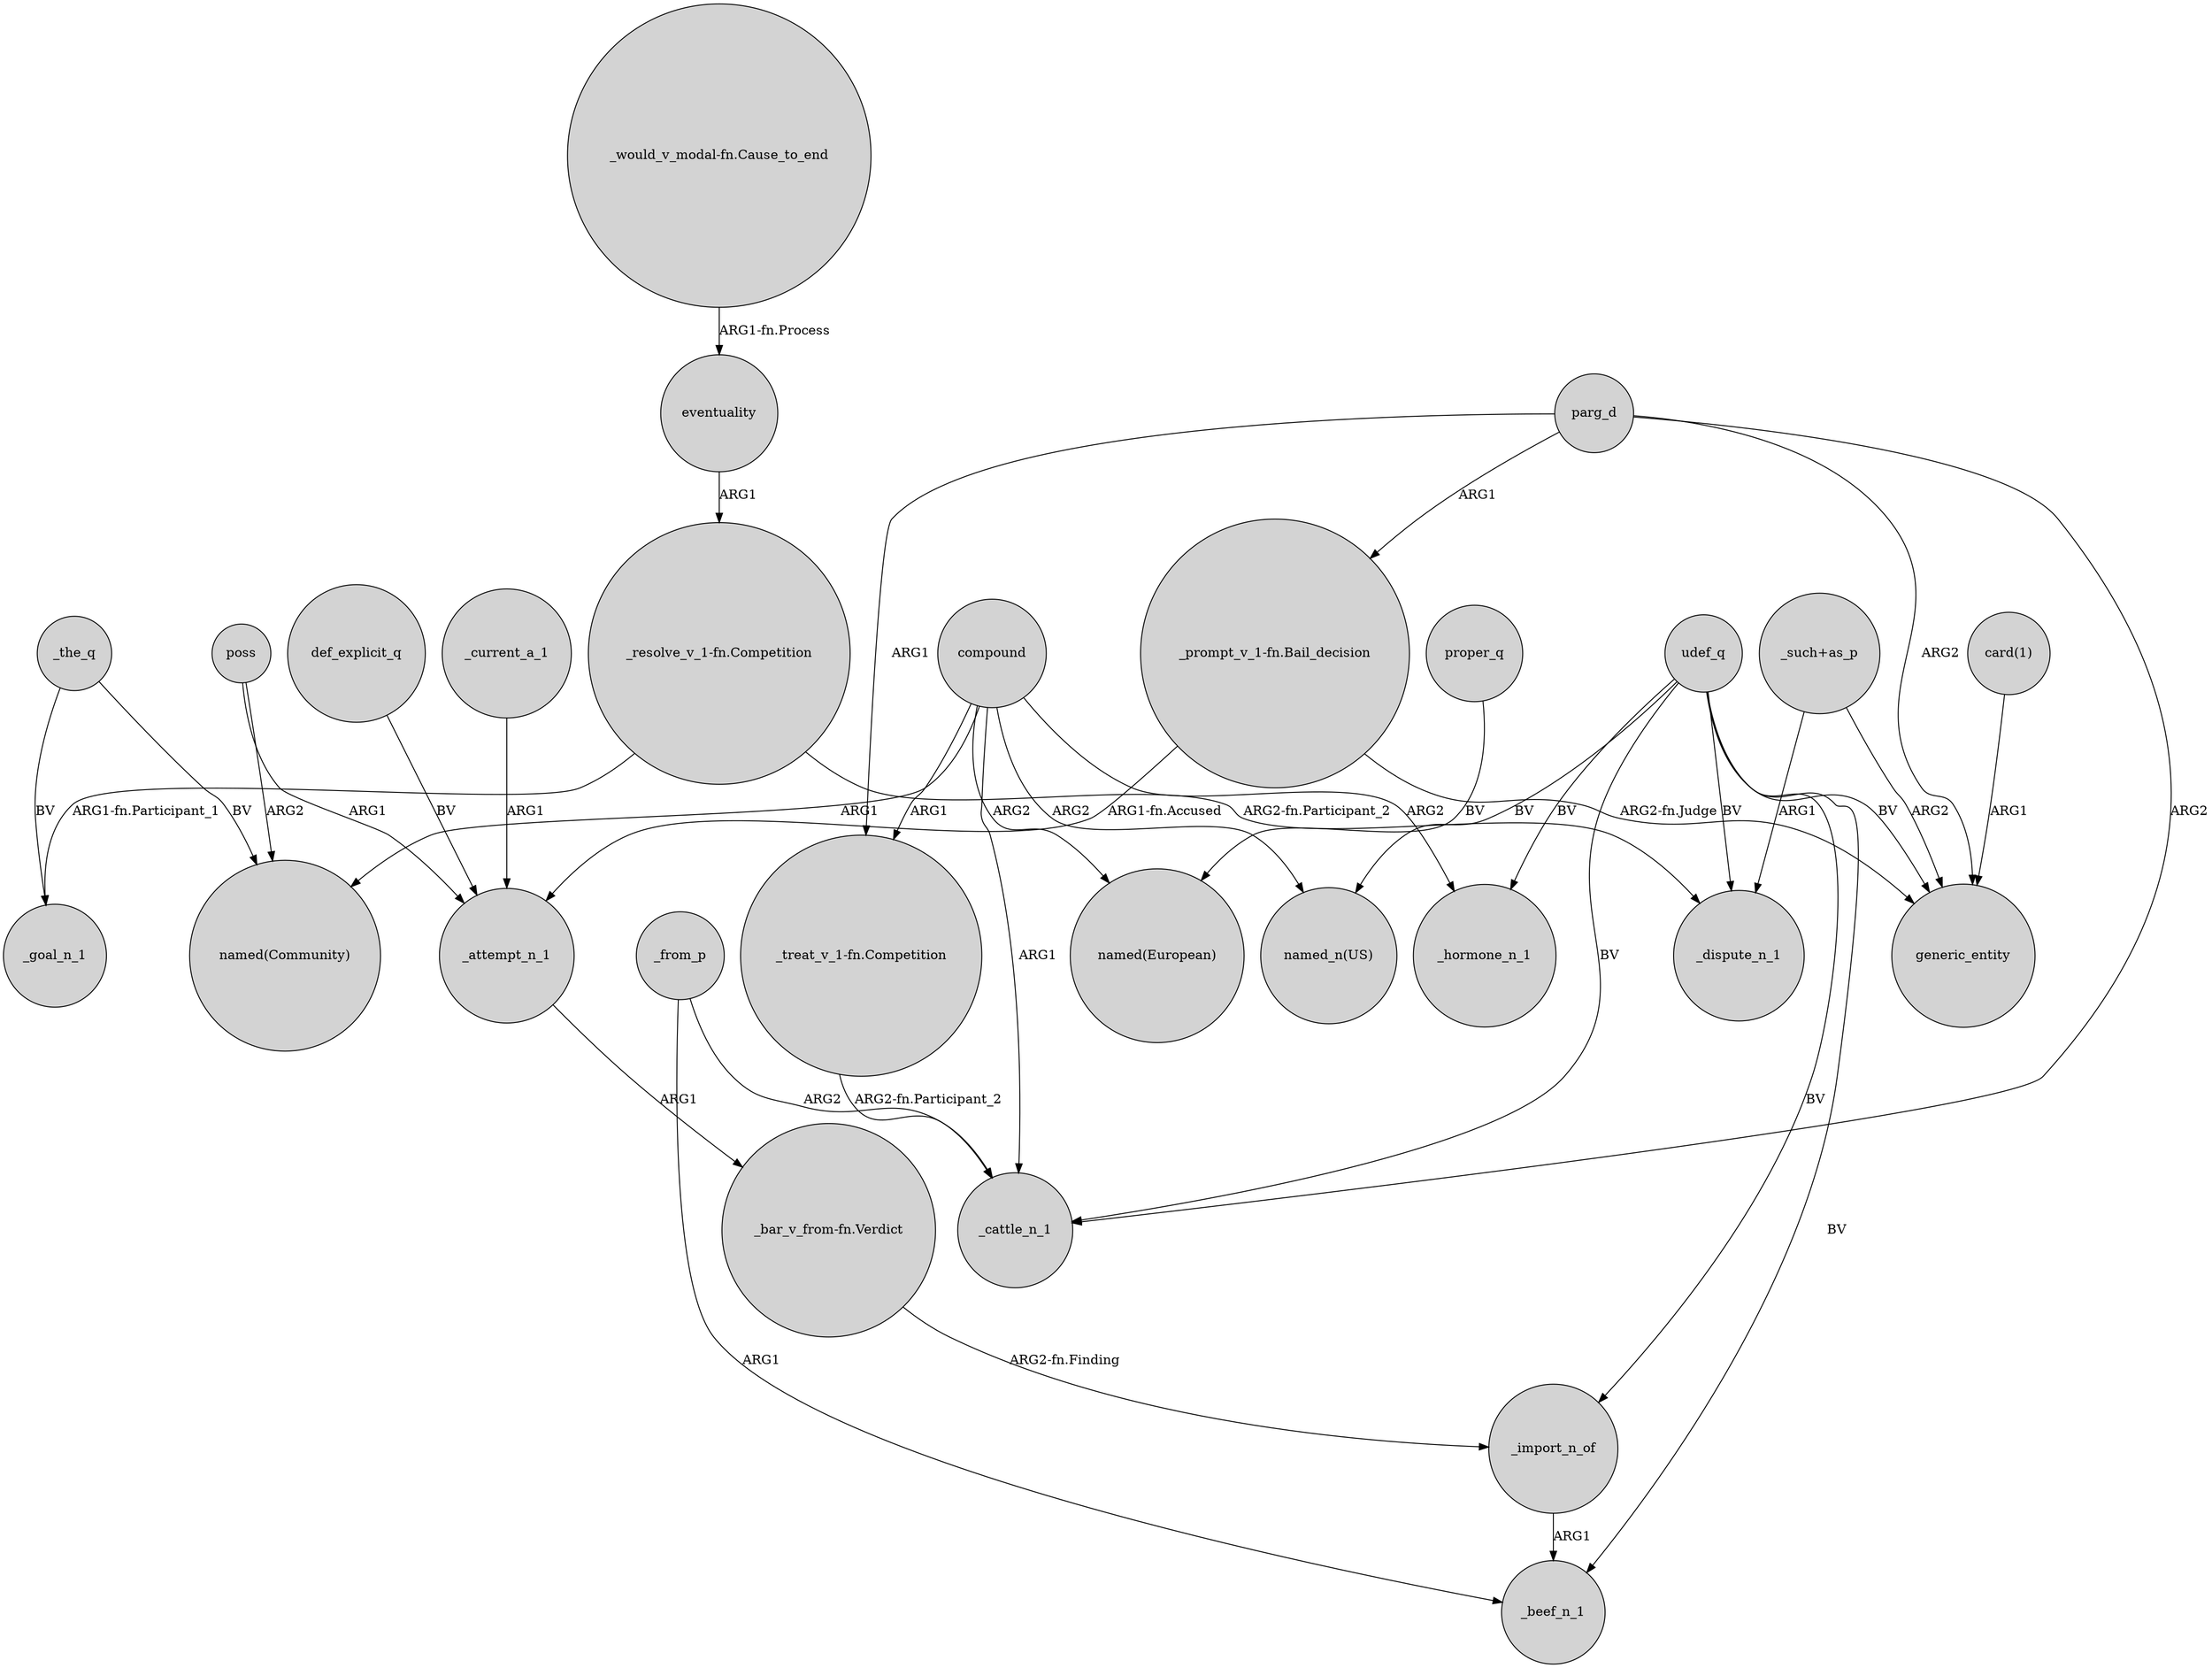 digraph {
	node [shape=circle style=filled]
	"_resolve_v_1-fn.Competition" -> _goal_n_1 [label="ARG1-fn.Participant_1"]
	"card(1)" -> generic_entity [label=ARG1]
	_the_q -> _goal_n_1 [label=BV]
	"_bar_v_from-fn.Verdict" -> _import_n_of [label="ARG2-fn.Finding"]
	"_such+as_p" -> _dispute_n_1 [label=ARG1]
	_attempt_n_1 -> "_bar_v_from-fn.Verdict" [label=ARG1]
	_from_p -> _beef_n_1 [label=ARG1]
	def_explicit_q -> _attempt_n_1 [label=BV]
	"_such+as_p" -> generic_entity [label=ARG2]
	poss -> "named(Community)" [label=ARG2]
	"_prompt_v_1-fn.Bail_decision" -> _attempt_n_1 [label="ARG1-fn.Accused"]
	compound -> "named(European)" [label=ARG2]
	udef_q -> generic_entity [label=BV]
	udef_q -> _cattle_n_1 [label=BV]
	udef_q -> _dispute_n_1 [label=BV]
	poss -> _attempt_n_1 [label=ARG1]
	udef_q -> _hormone_n_1 [label=BV]
	parg_d -> "_treat_v_1-fn.Competition" [label=ARG1]
	proper_q -> "named(European)" [label=BV]
	parg_d -> _cattle_n_1 [label=ARG2]
	eventuality -> "_resolve_v_1-fn.Competition" [label=ARG1]
	compound -> _cattle_n_1 [label=ARG1]
	"_resolve_v_1-fn.Competition" -> _dispute_n_1 [label="ARG2-fn.Participant_2"]
	_import_n_of -> _beef_n_1 [label=ARG1]
	"_prompt_v_1-fn.Bail_decision" -> generic_entity [label="ARG2-fn.Judge"]
	_the_q -> "named(Community)" [label=BV]
	compound -> "_treat_v_1-fn.Competition" [label=ARG1]
	"_would_v_modal-fn.Cause_to_end" -> eventuality [label="ARG1-fn.Process"]
	_current_a_1 -> _attempt_n_1 [label=ARG1]
	compound -> "named(Community)" [label=ARG1]
	udef_q -> _import_n_of [label=BV]
	compound -> _hormone_n_1 [label=ARG2]
	parg_d -> "_prompt_v_1-fn.Bail_decision" [label=ARG1]
	compound -> "named_n(US)" [label=ARG2]
	udef_q -> "named_n(US)" [label=BV]
	udef_q -> _beef_n_1 [label=BV]
	_from_p -> _cattle_n_1 [label=ARG2]
	"_treat_v_1-fn.Competition" -> _cattle_n_1 [label="ARG2-fn.Participant_2"]
	parg_d -> generic_entity [label=ARG2]
}
